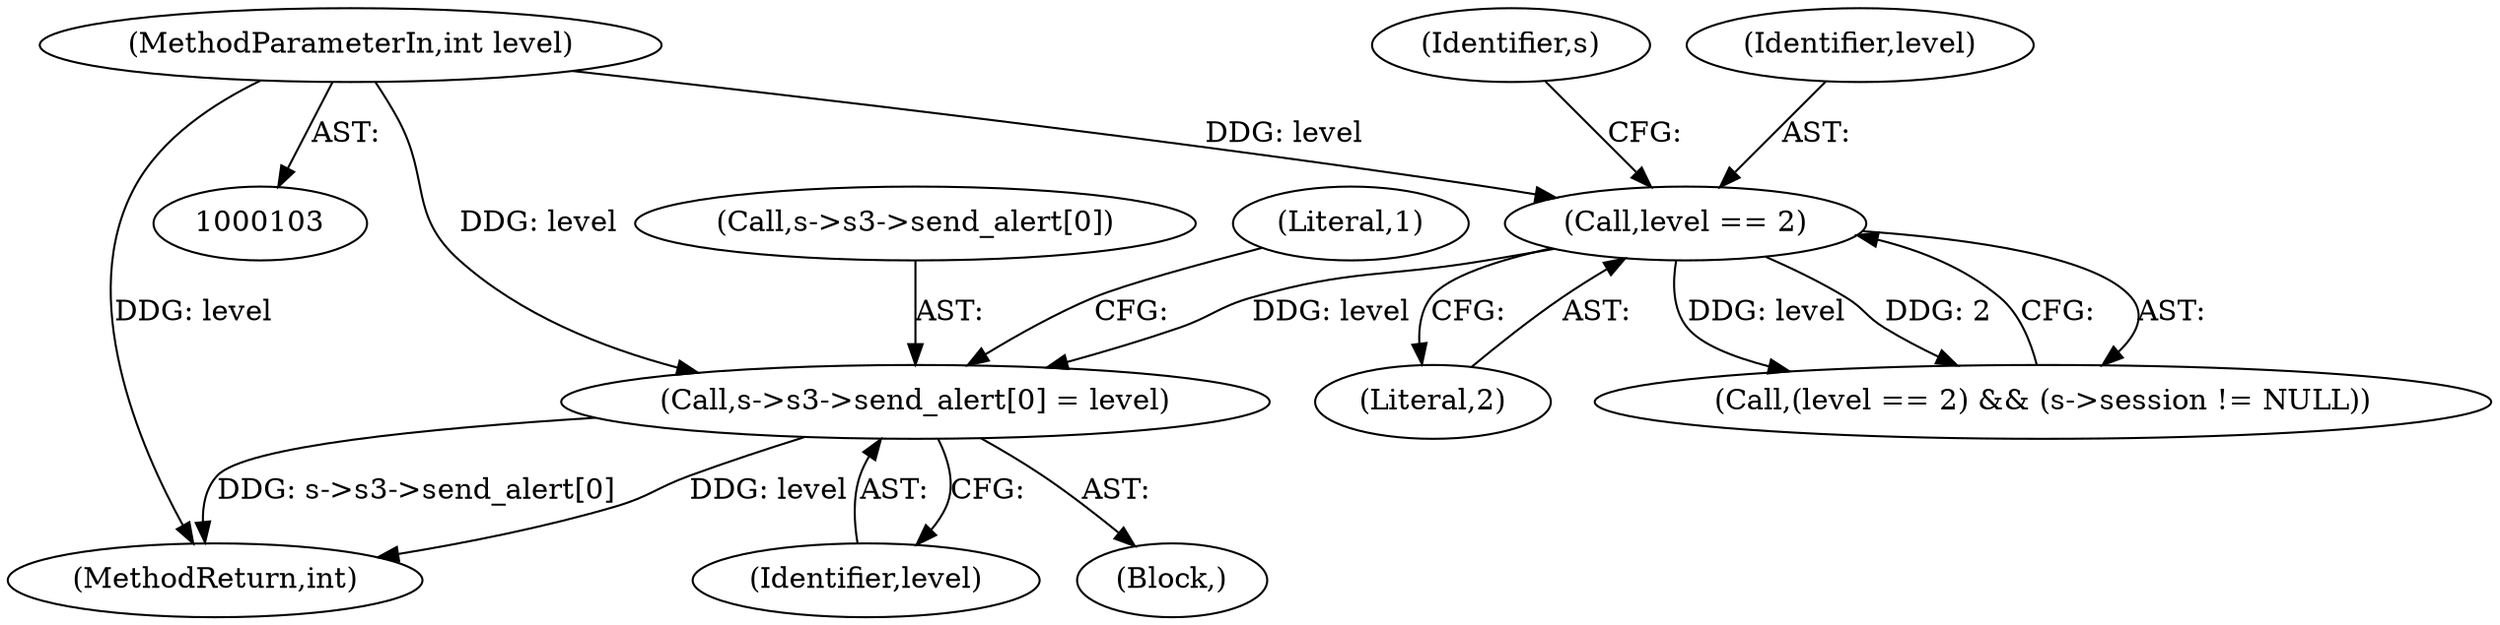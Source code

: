 digraph "1_openssl_e9bbefbf0f24c57645e7ad6a5a71ae649d18ac8e_1@API" {
"1000157" [label="(Call,s->s3->send_alert[0] = level)"];
"1000134" [label="(Call,level == 2)"];
"1000105" [label="(MethodParameterIn,int level)"];
"1000133" [label="(Call,(level == 2) && (s->session != NULL))"];
"1000168" [label="(Literal,1)"];
"1000105" [label="(MethodParameterIn,int level)"];
"1000165" [label="(Identifier,level)"];
"1000157" [label="(Call,s->s3->send_alert[0] = level)"];
"1000135" [label="(Identifier,level)"];
"1000139" [label="(Identifier,s)"];
"1000169" [label="(MethodReturn,int)"];
"1000107" [label="(Block,)"];
"1000134" [label="(Call,level == 2)"];
"1000158" [label="(Call,s->s3->send_alert[0])"];
"1000136" [label="(Literal,2)"];
"1000157" -> "1000107"  [label="AST: "];
"1000157" -> "1000165"  [label="CFG: "];
"1000158" -> "1000157"  [label="AST: "];
"1000165" -> "1000157"  [label="AST: "];
"1000168" -> "1000157"  [label="CFG: "];
"1000157" -> "1000169"  [label="DDG: s->s3->send_alert[0]"];
"1000157" -> "1000169"  [label="DDG: level"];
"1000134" -> "1000157"  [label="DDG: level"];
"1000105" -> "1000157"  [label="DDG: level"];
"1000134" -> "1000133"  [label="AST: "];
"1000134" -> "1000136"  [label="CFG: "];
"1000135" -> "1000134"  [label="AST: "];
"1000136" -> "1000134"  [label="AST: "];
"1000139" -> "1000134"  [label="CFG: "];
"1000133" -> "1000134"  [label="CFG: "];
"1000134" -> "1000133"  [label="DDG: level"];
"1000134" -> "1000133"  [label="DDG: 2"];
"1000105" -> "1000134"  [label="DDG: level"];
"1000105" -> "1000103"  [label="AST: "];
"1000105" -> "1000169"  [label="DDG: level"];
}
